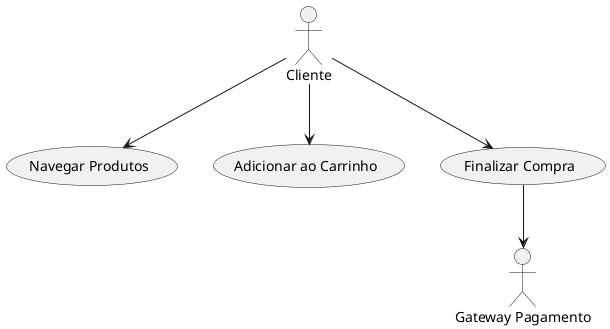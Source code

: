 @startuml
actor Cliente
actor "Gateway Pagamento" as GP
Cliente --> (Navegar Produtos)
Cliente --> (Adicionar ao Carrinho)
Cliente --> (Finalizar Compra)
(Finalizar Compra) --> GP
@enduml